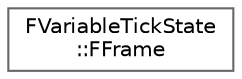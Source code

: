 digraph "Graphical Class Hierarchy"
{
 // INTERACTIVE_SVG=YES
 // LATEX_PDF_SIZE
  bgcolor="transparent";
  edge [fontname=Helvetica,fontsize=10,labelfontname=Helvetica,labelfontsize=10];
  node [fontname=Helvetica,fontsize=10,shape=box,height=0.2,width=0.4];
  rankdir="LR";
  Node0 [id="Node000000",label="FVariableTickState\l::FFrame",height=0.2,width=0.4,color="grey40", fillcolor="white", style="filled",URL="$d0/d35/structFVariableTickState_1_1FFrame.html",tooltip=" "];
}
